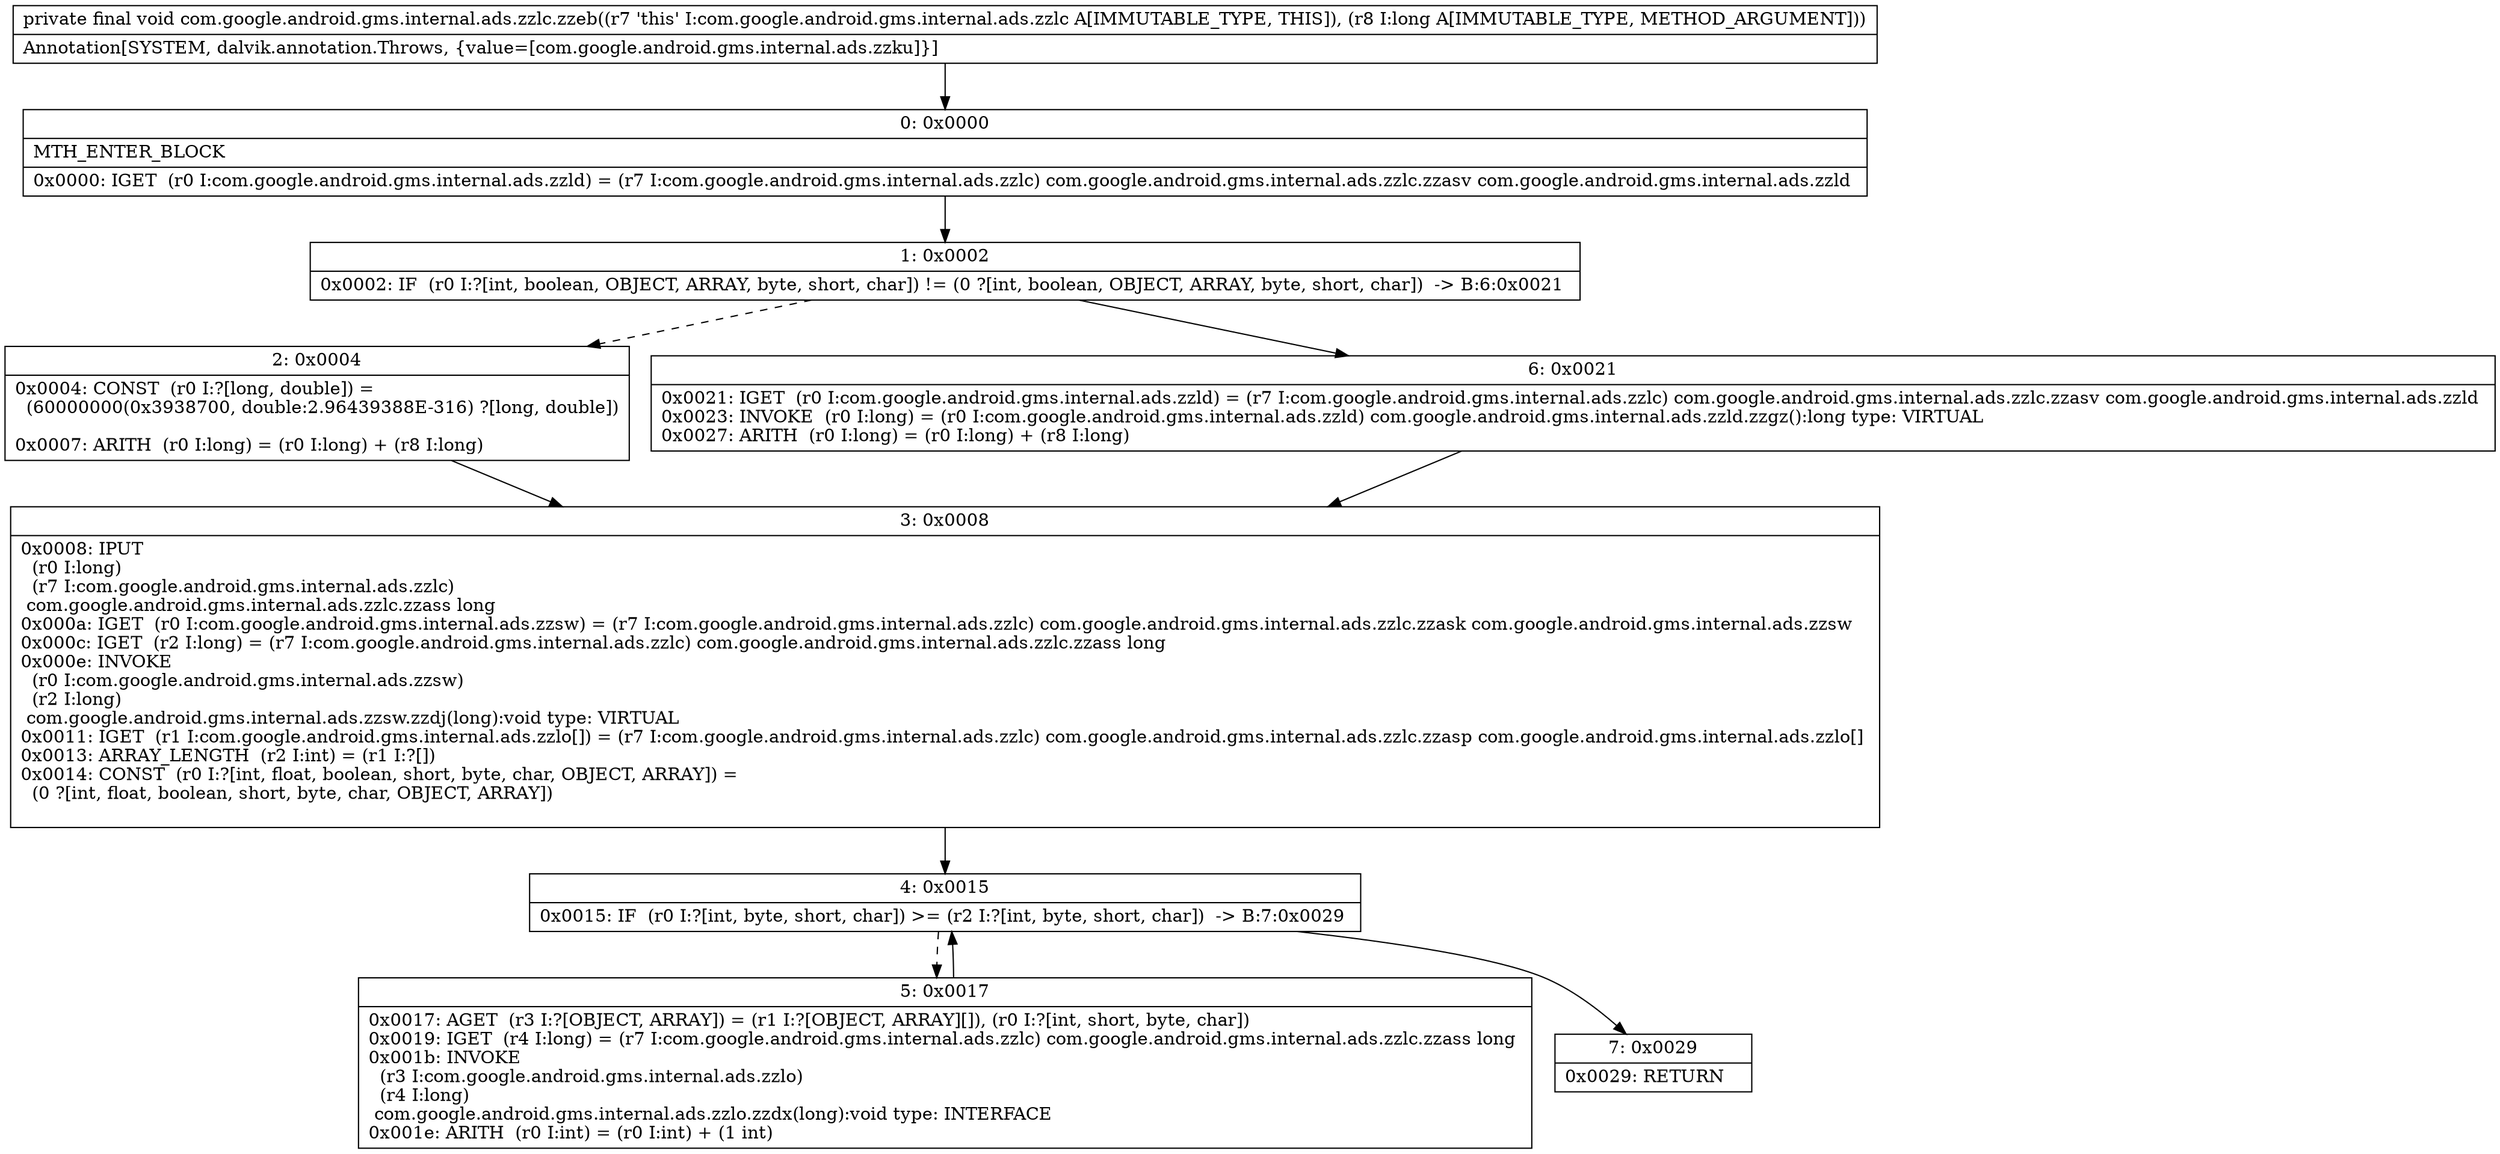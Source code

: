 digraph "CFG forcom.google.android.gms.internal.ads.zzlc.zzeb(J)V" {
Node_0 [shape=record,label="{0\:\ 0x0000|MTH_ENTER_BLOCK\l|0x0000: IGET  (r0 I:com.google.android.gms.internal.ads.zzld) = (r7 I:com.google.android.gms.internal.ads.zzlc) com.google.android.gms.internal.ads.zzlc.zzasv com.google.android.gms.internal.ads.zzld \l}"];
Node_1 [shape=record,label="{1\:\ 0x0002|0x0002: IF  (r0 I:?[int, boolean, OBJECT, ARRAY, byte, short, char]) != (0 ?[int, boolean, OBJECT, ARRAY, byte, short, char])  \-\> B:6:0x0021 \l}"];
Node_2 [shape=record,label="{2\:\ 0x0004|0x0004: CONST  (r0 I:?[long, double]) = \l  (60000000(0x3938700, double:2.96439388E\-316) ?[long, double])\l \l0x0007: ARITH  (r0 I:long) = (r0 I:long) + (r8 I:long) \l}"];
Node_3 [shape=record,label="{3\:\ 0x0008|0x0008: IPUT  \l  (r0 I:long)\l  (r7 I:com.google.android.gms.internal.ads.zzlc)\l com.google.android.gms.internal.ads.zzlc.zzass long \l0x000a: IGET  (r0 I:com.google.android.gms.internal.ads.zzsw) = (r7 I:com.google.android.gms.internal.ads.zzlc) com.google.android.gms.internal.ads.zzlc.zzask com.google.android.gms.internal.ads.zzsw \l0x000c: IGET  (r2 I:long) = (r7 I:com.google.android.gms.internal.ads.zzlc) com.google.android.gms.internal.ads.zzlc.zzass long \l0x000e: INVOKE  \l  (r0 I:com.google.android.gms.internal.ads.zzsw)\l  (r2 I:long)\l com.google.android.gms.internal.ads.zzsw.zzdj(long):void type: VIRTUAL \l0x0011: IGET  (r1 I:com.google.android.gms.internal.ads.zzlo[]) = (r7 I:com.google.android.gms.internal.ads.zzlc) com.google.android.gms.internal.ads.zzlc.zzasp com.google.android.gms.internal.ads.zzlo[] \l0x0013: ARRAY_LENGTH  (r2 I:int) = (r1 I:?[]) \l0x0014: CONST  (r0 I:?[int, float, boolean, short, byte, char, OBJECT, ARRAY]) = \l  (0 ?[int, float, boolean, short, byte, char, OBJECT, ARRAY])\l \l}"];
Node_4 [shape=record,label="{4\:\ 0x0015|0x0015: IF  (r0 I:?[int, byte, short, char]) \>= (r2 I:?[int, byte, short, char])  \-\> B:7:0x0029 \l}"];
Node_5 [shape=record,label="{5\:\ 0x0017|0x0017: AGET  (r3 I:?[OBJECT, ARRAY]) = (r1 I:?[OBJECT, ARRAY][]), (r0 I:?[int, short, byte, char]) \l0x0019: IGET  (r4 I:long) = (r7 I:com.google.android.gms.internal.ads.zzlc) com.google.android.gms.internal.ads.zzlc.zzass long \l0x001b: INVOKE  \l  (r3 I:com.google.android.gms.internal.ads.zzlo)\l  (r4 I:long)\l com.google.android.gms.internal.ads.zzlo.zzdx(long):void type: INTERFACE \l0x001e: ARITH  (r0 I:int) = (r0 I:int) + (1 int) \l}"];
Node_6 [shape=record,label="{6\:\ 0x0021|0x0021: IGET  (r0 I:com.google.android.gms.internal.ads.zzld) = (r7 I:com.google.android.gms.internal.ads.zzlc) com.google.android.gms.internal.ads.zzlc.zzasv com.google.android.gms.internal.ads.zzld \l0x0023: INVOKE  (r0 I:long) = (r0 I:com.google.android.gms.internal.ads.zzld) com.google.android.gms.internal.ads.zzld.zzgz():long type: VIRTUAL \l0x0027: ARITH  (r0 I:long) = (r0 I:long) + (r8 I:long) \l}"];
Node_7 [shape=record,label="{7\:\ 0x0029|0x0029: RETURN   \l}"];
MethodNode[shape=record,label="{private final void com.google.android.gms.internal.ads.zzlc.zzeb((r7 'this' I:com.google.android.gms.internal.ads.zzlc A[IMMUTABLE_TYPE, THIS]), (r8 I:long A[IMMUTABLE_TYPE, METHOD_ARGUMENT]))  | Annotation[SYSTEM, dalvik.annotation.Throws, \{value=[com.google.android.gms.internal.ads.zzku]\}]\l}"];
MethodNode -> Node_0;
Node_0 -> Node_1;
Node_1 -> Node_2[style=dashed];
Node_1 -> Node_6;
Node_2 -> Node_3;
Node_3 -> Node_4;
Node_4 -> Node_5[style=dashed];
Node_4 -> Node_7;
Node_5 -> Node_4;
Node_6 -> Node_3;
}

